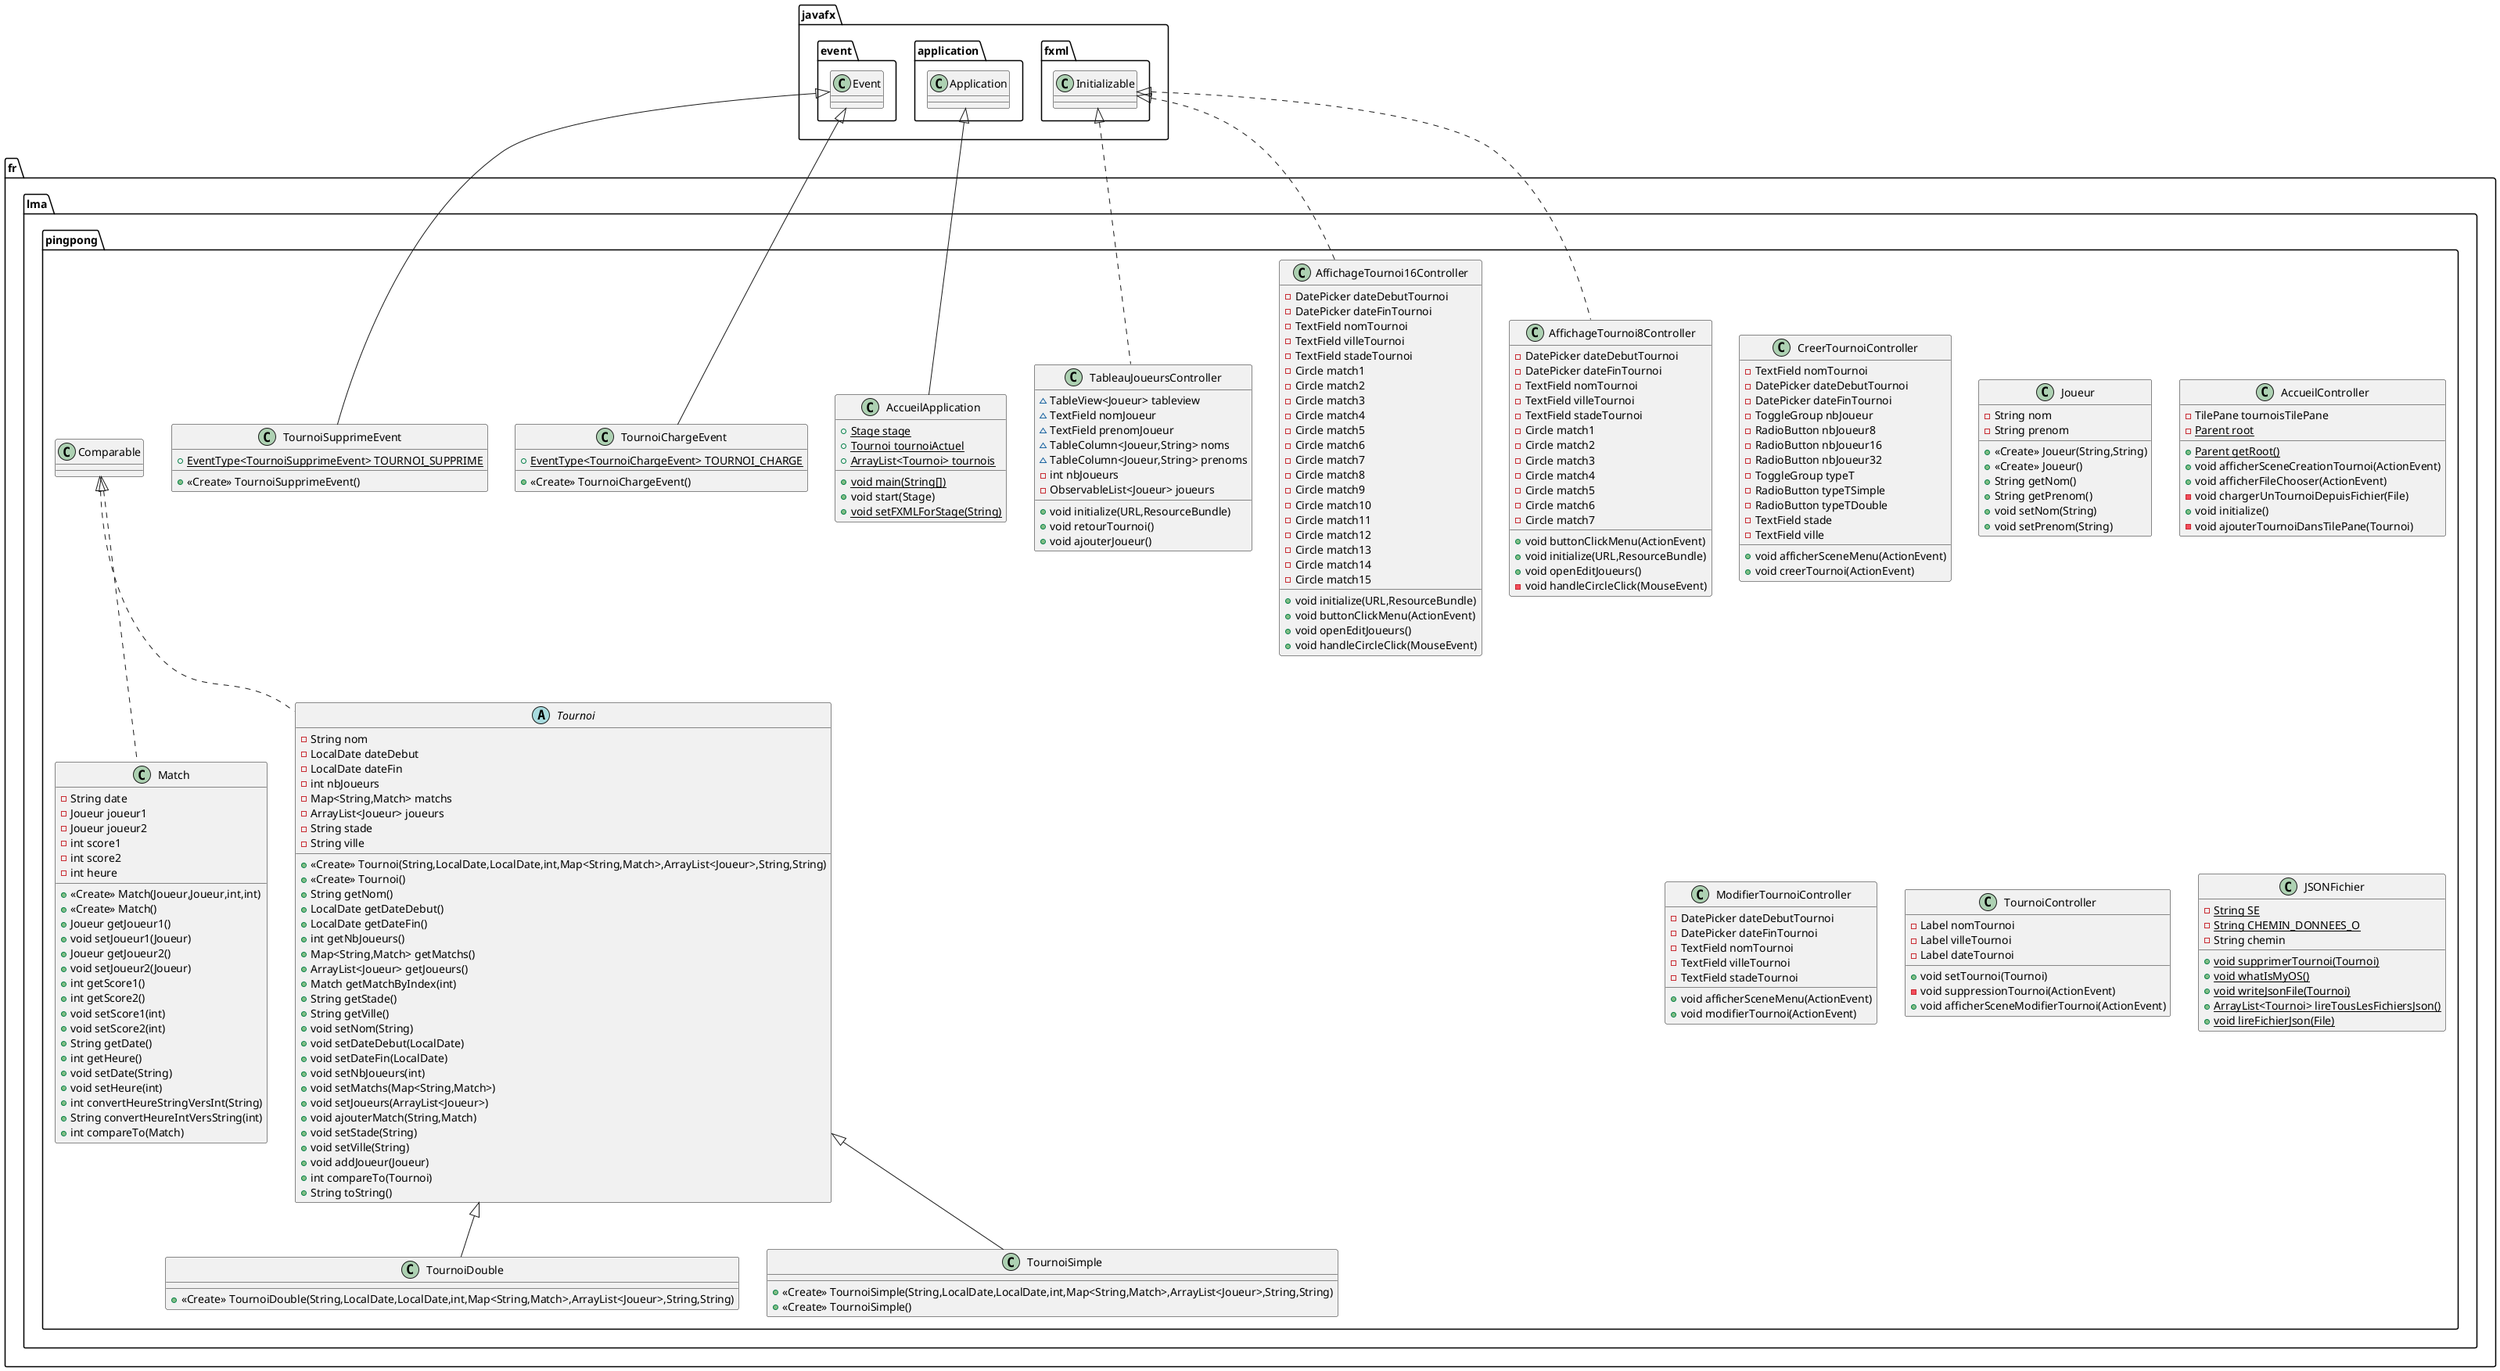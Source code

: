 @startuml
class fr.lma.pingpong.AffichageTournoi8Controller {
- DatePicker dateDebutTournoi
- DatePicker dateFinTournoi
- TextField nomTournoi
- TextField villeTournoi
- TextField stadeTournoi
- Circle match1
- Circle match2
- Circle match3
- Circle match4
- Circle match5
- Circle match6
- Circle match7
+ void buttonClickMenu(ActionEvent)
+ void initialize(URL,ResourceBundle)
+ void openEditJoueurs()
- void handleCircleClick(MouseEvent)
}
class fr.lma.pingpong.CreerTournoiController {
- TextField nomTournoi
- DatePicker dateDebutTournoi
- DatePicker dateFinTournoi
- ToggleGroup nbJoueur
- RadioButton nbJoueur8
- RadioButton nbJoueur16
- RadioButton nbJoueur32
- ToggleGroup typeT
- RadioButton typeTSimple
- RadioButton typeTDouble
- TextField stade
- TextField ville
+ void afficherSceneMenu(ActionEvent)
+ void creerTournoi(ActionEvent)
}
class fr.lma.pingpong.AffichageTournoi16Controller {
- DatePicker dateDebutTournoi
- DatePicker dateFinTournoi
- TextField nomTournoi
- TextField villeTournoi
- TextField stadeTournoi
- Circle match1
- Circle match2
- Circle match3
- Circle match4
- Circle match5
- Circle match6
- Circle match7
- Circle match8
- Circle match9
- Circle match10
- Circle match11
- Circle match12
- Circle match13
- Circle match14
- Circle match15
+ void initialize(URL,ResourceBundle)
+ void buttonClickMenu(ActionEvent)
+ void openEditJoueurs()
+ void handleCircleClick(MouseEvent)
}
class fr.lma.pingpong.TableauJoueursController {
~ TableView<Joueur> tableview
~ TextField nomJoueur
~ TextField prenomJoueur
~ TableColumn<Joueur,String> noms
~ TableColumn<Joueur,String> prenoms
- int nbJoueurs
- ObservableList<Joueur> joueurs
+ void initialize(URL,ResourceBundle)
+ void retourTournoi()
+ void ajouterJoueur()
}
class fr.lma.pingpong.AccueilApplication {
+ {static} Stage stage
+ {static} Tournoi tournoiActuel
+ {static} ArrayList<Tournoi> tournois
+ {static} void main(String[])
+ void start(Stage)
+ {static} void setFXMLForStage(String)
}
class fr.lma.pingpong.Match {
- String date
- Joueur joueur1
- Joueur joueur2
- int score1
- int score2
- int heure
+ <<Create>> Match(Joueur,Joueur,int,int)
+ <<Create>> Match()
+ Joueur getJoueur1()
+ void setJoueur1(Joueur)
+ Joueur getJoueur2()
+ void setJoueur2(Joueur)
+ int getScore1()
+ int getScore2()
+ void setScore1(int)
+ void setScore2(int)
+ String getDate()
+ int getHeure()
+ void setDate(String)
+ void setHeure(int)
+ int convertHeureStringVersInt(String)
+ String convertHeureIntVersString(int)
+ int compareTo(Match)
}
class fr.lma.pingpong.Joueur {
- String nom
- String prenom
+ <<Create>> Joueur(String,String)
+ <<Create>> Joueur()
+ String getNom()
+ String getPrenom()
+ void setNom(String)
+ void setPrenom(String)
}
class fr.lma.pingpong.AccueilController {
- TilePane tournoisTilePane
- {static} Parent root
+ {static} Parent getRoot()
+ void afficherSceneCreationTournoi(ActionEvent)
+ void afficherFileChooser(ActionEvent)
- void chargerUnTournoiDepuisFichier(File)
+ void initialize()
- void ajouterTournoiDansTilePane(Tournoi)
}
class fr.lma.pingpong.TournoiChargeEvent {
+ {static} EventType<TournoiChargeEvent> TOURNOI_CHARGE
+ <<Create>> TournoiChargeEvent()
}
class fr.lma.pingpong.TournoiDouble {
+ <<Create>> TournoiDouble(String,LocalDate,LocalDate,int,Map<String,Match>,ArrayList<Joueur>,String,String)
}
class fr.lma.pingpong.TournoiSimple {
+ <<Create>> TournoiSimple(String,LocalDate,LocalDate,int,Map<String,Match>,ArrayList<Joueur>,String,String)
+ <<Create>> TournoiSimple()
}
class fr.lma.pingpong.ModifierTournoiController {
- DatePicker dateDebutTournoi
- DatePicker dateFinTournoi
- TextField nomTournoi
- TextField villeTournoi
- TextField stadeTournoi
+ void afficherSceneMenu(ActionEvent)
+ void modifierTournoi(ActionEvent)
}
abstract class fr.lma.pingpong.Tournoi {
- String nom
- LocalDate dateDebut
- LocalDate dateFin
- int nbJoueurs
- Map<String,Match> matchs
- ArrayList<Joueur> joueurs
- String stade
- String ville
+ <<Create>> Tournoi(String,LocalDate,LocalDate,int,Map<String,Match>,ArrayList<Joueur>,String,String)
+ <<Create>> Tournoi()
+ String getNom()
+ LocalDate getDateDebut()
+ LocalDate getDateFin()
+ int getNbJoueurs()
+ Map<String,Match> getMatchs()
+ ArrayList<Joueur> getJoueurs()
+ Match getMatchByIndex(int)
+ String getStade()
+ String getVille()
+ void setNom(String)
+ void setDateDebut(LocalDate)
+ void setDateFin(LocalDate)
+ void setNbJoueurs(int)
+ void setMatchs(Map<String,Match>)
+ void setJoueurs(ArrayList<Joueur>)
+ void ajouterMatch(String,Match)
+ void setStade(String)
+ void setVille(String)
+ void addJoueur(Joueur)
+ int compareTo(Tournoi)
+ String toString()
}
class fr.lma.pingpong.TournoiController {
- Label nomTournoi
- Label villeTournoi
- Label dateTournoi
+ void setTournoi(Tournoi)
- void suppressionTournoi(ActionEvent)
+ void afficherSceneModifierTournoi(ActionEvent)
}
class fr.lma.pingpong.JSONFichier {
- {static} String SE
- {static} String CHEMIN_DONNEES_O
- String chemin
+ {static} void supprimerTournoi(Tournoi)
+ {static} void whatIsMyOS()
+ {static} void writeJsonFile(Tournoi)
+ {static} ArrayList<Tournoi> lireTousLesFichiersJson()
+ {static} void lireFichierJson(File)
}
class fr.lma.pingpong.TournoiSupprimeEvent {
+ {static} EventType<TournoiSupprimeEvent> TOURNOI_SUPPRIME
+ <<Create>> TournoiSupprimeEvent()
}


javafx.fxml.Initializable <|.. fr.lma.pingpong.AffichageTournoi8Controller
javafx.fxml.Initializable <|.. fr.lma.pingpong.AffichageTournoi16Controller
javafx.fxml.Initializable <|.. fr.lma.pingpong.TableauJoueursController
javafx.application.Application <|-- fr.lma.pingpong.AccueilApplication
fr.lma.pingpong.Comparable <|.. fr.lma.pingpong.Match
javafx.event.Event <|-- fr.lma.pingpong.TournoiChargeEvent
fr.lma.pingpong.Tournoi <|-- fr.lma.pingpong.TournoiDouble
fr.lma.pingpong.Tournoi <|-- fr.lma.pingpong.TournoiSimple
fr.lma.pingpong.Comparable <|.. fr.lma.pingpong.Tournoi
javafx.event.Event <|-- fr.lma.pingpong.TournoiSupprimeEvent
@enduml